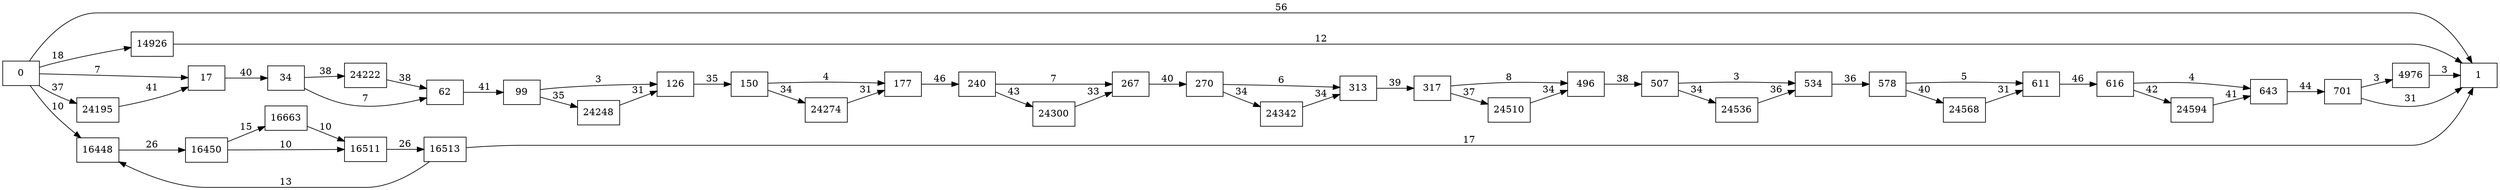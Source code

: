 digraph {
	graph [rankdir=LR]
	node [shape=rectangle]
	17 -> 34 [label=40]
	34 -> 62 [label=7]
	34 -> 24222 [label=38]
	62 -> 99 [label=41]
	99 -> 126 [label=3]
	99 -> 24248 [label=35]
	126 -> 150 [label=35]
	150 -> 177 [label=4]
	150 -> 24274 [label=34]
	177 -> 240 [label=46]
	240 -> 267 [label=7]
	240 -> 24300 [label=43]
	267 -> 270 [label=40]
	270 -> 313 [label=6]
	270 -> 24342 [label=34]
	313 -> 317 [label=39]
	317 -> 496 [label=8]
	317 -> 24510 [label=37]
	496 -> 507 [label=38]
	507 -> 534 [label=3]
	507 -> 24536 [label=34]
	534 -> 578 [label=36]
	578 -> 611 [label=5]
	578 -> 24568 [label=40]
	611 -> 616 [label=46]
	616 -> 643 [label=4]
	616 -> 24594 [label=42]
	643 -> 701 [label=44]
	701 -> 1 [label=31]
	701 -> 4976 [label=3]
	4976 -> 1 [label=3]
	14926 -> 1 [label=12]
	16448 -> 16450 [label=26]
	16450 -> 16511 [label=10]
	16450 -> 16663 [label=15]
	16511 -> 16513 [label=26]
	16513 -> 16448 [label=13]
	16513 -> 1 [label=17]
	16663 -> 16511 [label=10]
	24195 -> 17 [label=41]
	24222 -> 62 [label=38]
	24248 -> 126 [label=31]
	24274 -> 177 [label=31]
	24300 -> 267 [label=33]
	24342 -> 313 [label=34]
	24510 -> 496 [label=34]
	24536 -> 534 [label=36]
	24568 -> 611 [label=31]
	24594 -> 643 [label=41]
	0 -> 17 [label=7]
	0 -> 1 [label=56]
	0 -> 14926 [label=18]
	0 -> 16448 [label=10]
	0 -> 24195 [label=37]
}
